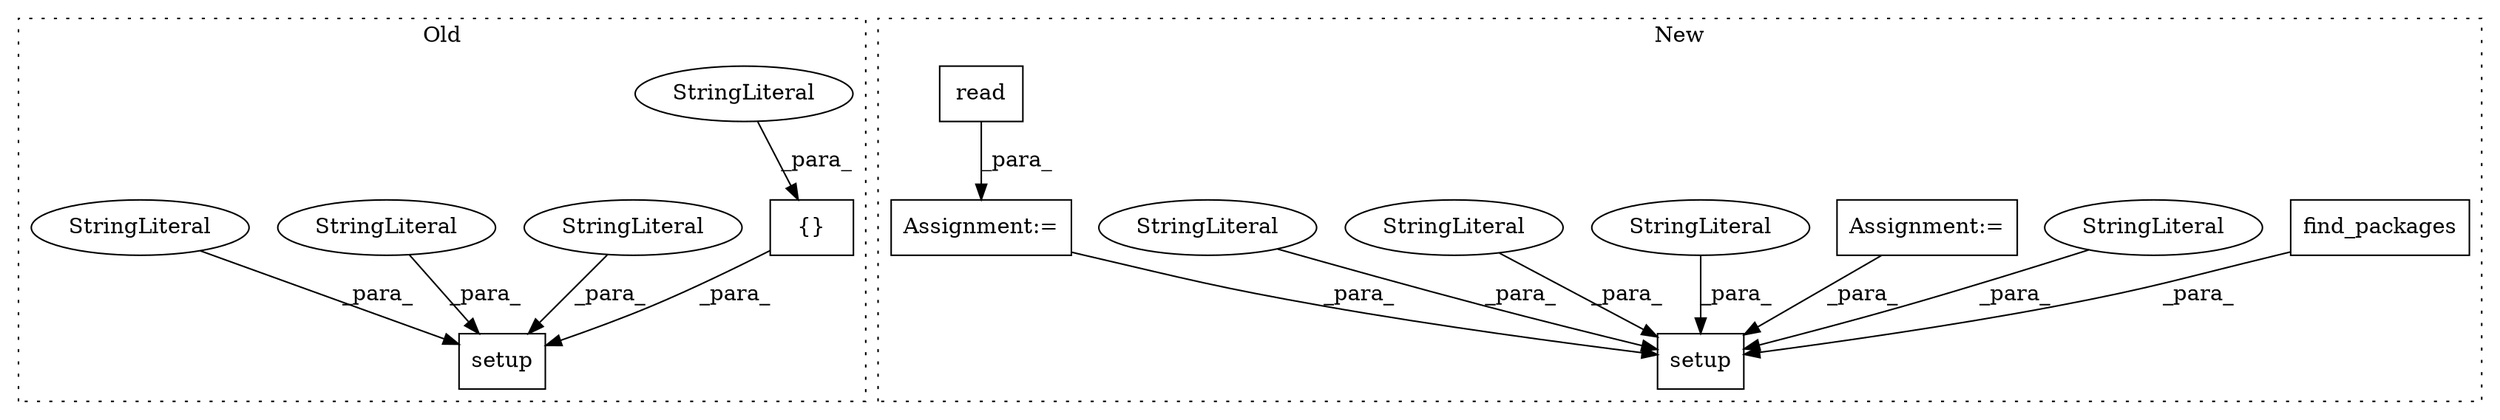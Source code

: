 digraph G {
subgraph cluster0 {
1 [label="setup" a="32" s="233,647" l="6,1" shape="box"];
3 [label="{}" a="4" s="365,573" l="1,1" shape="box"];
5 [label="StringLiteral" a="45" s="495" l="40" shape="ellipse"];
6 [label="StringLiteral" a="45" s="575" l="56" shape="ellipse"];
10 [label="StringLiteral" a="45" s="305" l="41" shape="ellipse"];
13 [label="StringLiteral" a="45" s="347" l="5" shape="ellipse"];
label = "Old";
style="dotted";
}
subgraph cluster1 {
2 [label="find_packages" a="32" s="1229,1267" l="14,1" shape="box"];
4 [label="setup" a="32" s="645,1369" l="6,1" shape="box"];
7 [label="StringLiteral" a="45" s="1314" l="41" shape="ellipse"];
8 [label="Assignment:=" a="7" s="441" l="12" shape="box"];
9 [label="StringLiteral" a="45" s="651" l="13" shape="ellipse"];
11 [label="StringLiteral" a="45" s="1144" l="13" shape="ellipse"];
12 [label="StringLiteral" a="45" s="1207" l="10" shape="ellipse"];
14 [label="Assignment:=" a="7" s="365" l="1" shape="box"];
15 [label="read" a="32" s="378" l="6" shape="box"];
label = "New";
style="dotted";
}
2 -> 4 [label="_para_"];
3 -> 1 [label="_para_"];
5 -> 3 [label="_para_"];
6 -> 1 [label="_para_"];
7 -> 4 [label="_para_"];
8 -> 4 [label="_para_"];
9 -> 4 [label="_para_"];
10 -> 1 [label="_para_"];
11 -> 4 [label="_para_"];
12 -> 4 [label="_para_"];
13 -> 1 [label="_para_"];
14 -> 4 [label="_para_"];
15 -> 14 [label="_para_"];
}